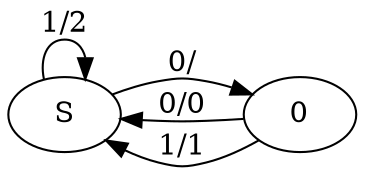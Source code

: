 digraph G {
	rankdir=LR;
	
	S -> 0 [label="0/"];
	S -> S [label="1/2"];
	
	0 -> S [label="0/0"];
	0 -> S [label="1/1"];
}